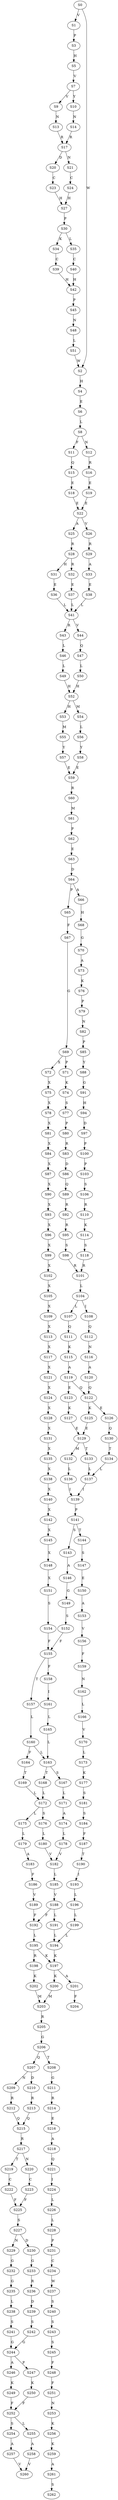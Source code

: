 strict digraph  {
	S0 -> S1 [ label = V ];
	S0 -> S2 [ label = W ];
	S1 -> S3 [ label = P ];
	S2 -> S4 [ label = H ];
	S3 -> S5 [ label = H ];
	S4 -> S6 [ label = E ];
	S5 -> S7 [ label = V ];
	S6 -> S8 [ label = L ];
	S7 -> S9 [ label = V ];
	S7 -> S10 [ label = Y ];
	S8 -> S11 [ label = F ];
	S8 -> S12 [ label = N ];
	S9 -> S13 [ label = N ];
	S10 -> S14 [ label = N ];
	S11 -> S15 [ label = Q ];
	S12 -> S16 [ label = R ];
	S13 -> S17 [ label = R ];
	S14 -> S17 [ label = R ];
	S15 -> S18 [ label = E ];
	S16 -> S19 [ label = E ];
	S17 -> S20 [ label = D ];
	S17 -> S21 [ label = N ];
	S18 -> S22 [ label = E ];
	S19 -> S22 [ label = E ];
	S20 -> S23 [ label = C ];
	S21 -> S24 [ label = C ];
	S22 -> S25 [ label = A ];
	S22 -> S26 [ label = V ];
	S23 -> S27 [ label = H ];
	S24 -> S27 [ label = H ];
	S25 -> S28 [ label = R ];
	S26 -> S29 [ label = R ];
	S27 -> S30 [ label = P ];
	S28 -> S31 [ label = H ];
	S28 -> S32 [ label = R ];
	S29 -> S33 [ label = A ];
	S30 -> S34 [ label = K ];
	S30 -> S35 [ label = L ];
	S31 -> S36 [ label = E ];
	S32 -> S37 [ label = E ];
	S33 -> S38 [ label = E ];
	S34 -> S39 [ label = C ];
	S35 -> S40 [ label = C ];
	S36 -> S41 [ label = L ];
	S37 -> S41 [ label = L ];
	S38 -> S41 [ label = L ];
	S39 -> S42 [ label = H ];
	S40 -> S42 [ label = H ];
	S41 -> S43 [ label = R ];
	S41 -> S44 [ label = V ];
	S42 -> S45 [ label = P ];
	S43 -> S46 [ label = L ];
	S44 -> S47 [ label = Q ];
	S45 -> S48 [ label = N ];
	S46 -> S49 [ label = L ];
	S47 -> S50 [ label = L ];
	S48 -> S51 [ label = L ];
	S49 -> S52 [ label = H ];
	S50 -> S52 [ label = H ];
	S51 -> S2 [ label = W ];
	S52 -> S53 [ label = H ];
	S52 -> S54 [ label = M ];
	S53 -> S55 [ label = M ];
	S54 -> S56 [ label = L ];
	S55 -> S57 [ label = Y ];
	S56 -> S58 [ label = Y ];
	S57 -> S59 [ label = E ];
	S58 -> S59 [ label = E ];
	S59 -> S60 [ label = R ];
	S60 -> S61 [ label = M ];
	S61 -> S62 [ label = P ];
	S62 -> S63 [ label = E ];
	S63 -> S64 [ label = D ];
	S64 -> S65 [ label = P ];
	S64 -> S66 [ label = A ];
	S65 -> S67 [ label = F ];
	S66 -> S68 [ label = H ];
	S67 -> S69 [ label = G ];
	S68 -> S70 [ label = G ];
	S69 -> S71 [ label = P ];
	S69 -> S72 [ label = X ];
	S70 -> S73 [ label = A ];
	S71 -> S74 [ label = K ];
	S72 -> S75 [ label = X ];
	S73 -> S76 [ label = K ];
	S74 -> S77 [ label = S ];
	S75 -> S78 [ label = X ];
	S76 -> S79 [ label = P ];
	S77 -> S80 [ label = P ];
	S78 -> S81 [ label = X ];
	S79 -> S82 [ label = N ];
	S80 -> S83 [ label = R ];
	S81 -> S84 [ label = X ];
	S82 -> S85 [ label = P ];
	S83 -> S86 [ label = D ];
	S84 -> S87 [ label = X ];
	S85 -> S88 [ label = Y ];
	S86 -> S89 [ label = Q ];
	S87 -> S90 [ label = X ];
	S88 -> S91 [ label = G ];
	S89 -> S92 [ label = R ];
	S90 -> S93 [ label = X ];
	S91 -> S94 [ label = H ];
	S92 -> S95 [ label = R ];
	S93 -> S96 [ label = X ];
	S94 -> S97 [ label = D ];
	S95 -> S98 [ label = S ];
	S96 -> S99 [ label = X ];
	S97 -> S100 [ label = P ];
	S98 -> S101 [ label = R ];
	S99 -> S102 [ label = X ];
	S100 -> S103 [ label = P ];
	S101 -> S104 [ label = L ];
	S102 -> S105 [ label = X ];
	S103 -> S106 [ label = S ];
	S104 -> S107 [ label = L ];
	S104 -> S108 [ label = I ];
	S105 -> S109 [ label = X ];
	S106 -> S110 [ label = R ];
	S107 -> S111 [ label = Q ];
	S108 -> S112 [ label = Q ];
	S109 -> S113 [ label = X ];
	S110 -> S114 [ label = K ];
	S111 -> S115 [ label = K ];
	S112 -> S116 [ label = N ];
	S113 -> S117 [ label = X ];
	S114 -> S118 [ label = S ];
	S115 -> S119 [ label = A ];
	S116 -> S120 [ label = A ];
	S117 -> S121 [ label = X ];
	S118 -> S101 [ label = R ];
	S119 -> S122 [ label = Q ];
	S119 -> S123 [ label = E ];
	S120 -> S122 [ label = Q ];
	S121 -> S124 [ label = X ];
	S122 -> S125 [ label = K ];
	S122 -> S126 [ label = E ];
	S123 -> S127 [ label = K ];
	S124 -> S128 [ label = X ];
	S125 -> S129 [ label = E ];
	S126 -> S130 [ label = Q ];
	S127 -> S129 [ label = E ];
	S128 -> S131 [ label = X ];
	S129 -> S132 [ label = M ];
	S129 -> S133 [ label = T ];
	S130 -> S134 [ label = T ];
	S131 -> S135 [ label = X ];
	S132 -> S136 [ label = L ];
	S133 -> S137 [ label = L ];
	S134 -> S137 [ label = L ];
	S135 -> S138 [ label = X ];
	S136 -> S139 [ label = I ];
	S137 -> S139 [ label = I ];
	S138 -> S140 [ label = X ];
	S139 -> S141 [ label = P ];
	S140 -> S142 [ label = X ];
	S141 -> S143 [ label = S ];
	S141 -> S144 [ label = T ];
	S142 -> S145 [ label = X ];
	S143 -> S146 [ label = A ];
	S144 -> S147 [ label = S ];
	S145 -> S148 [ label = X ];
	S146 -> S149 [ label = G ];
	S147 -> S150 [ label = E ];
	S148 -> S151 [ label = X ];
	S149 -> S152 [ label = S ];
	S150 -> S153 [ label = A ];
	S151 -> S154 [ label = S ];
	S152 -> S155 [ label = F ];
	S153 -> S156 [ label = V ];
	S154 -> S155 [ label = F ];
	S155 -> S157 [ label = T ];
	S155 -> S158 [ label = F ];
	S156 -> S159 [ label = F ];
	S157 -> S160 [ label = L ];
	S158 -> S161 [ label = I ];
	S159 -> S162 [ label = N ];
	S160 -> S163 [ label = L ];
	S160 -> S164 [ label = F ];
	S161 -> S165 [ label = L ];
	S162 -> S166 [ label = L ];
	S163 -> S167 [ label = S ];
	S163 -> S168 [ label = T ];
	S164 -> S169 [ label = T ];
	S165 -> S163 [ label = L ];
	S166 -> S170 [ label = V ];
	S167 -> S171 [ label = L ];
	S168 -> S172 [ label = L ];
	S169 -> S172 [ label = L ];
	S170 -> S173 [ label = L ];
	S171 -> S174 [ label = A ];
	S172 -> S175 [ label = L ];
	S172 -> S176 [ label = S ];
	S173 -> S177 [ label = K ];
	S174 -> S178 [ label = L ];
	S175 -> S179 [ label = L ];
	S176 -> S180 [ label = L ];
	S177 -> S181 [ label = S ];
	S178 -> S182 [ label = V ];
	S179 -> S183 [ label = A ];
	S180 -> S182 [ label = V ];
	S181 -> S184 [ label = S ];
	S182 -> S185 [ label = L ];
	S183 -> S186 [ label = F ];
	S184 -> S187 [ label = F ];
	S185 -> S188 [ label = V ];
	S186 -> S189 [ label = V ];
	S187 -> S190 [ label = T ];
	S188 -> S191 [ label = L ];
	S188 -> S192 [ label = F ];
	S189 -> S192 [ label = F ];
	S190 -> S193 [ label = I ];
	S191 -> S194 [ label = L ];
	S192 -> S195 [ label = L ];
	S193 -> S196 [ label = L ];
	S194 -> S197 [ label = K ];
	S195 -> S197 [ label = K ];
	S195 -> S198 [ label = R ];
	S196 -> S199 [ label = L ];
	S197 -> S200 [ label = K ];
	S197 -> S201 [ label = A ];
	S198 -> S202 [ label = K ];
	S199 -> S194 [ label = L ];
	S200 -> S203 [ label = M ];
	S201 -> S204 [ label = F ];
	S202 -> S203 [ label = M ];
	S203 -> S205 [ label = R ];
	S205 -> S206 [ label = G ];
	S206 -> S207 [ label = Q ];
	S206 -> S208 [ label = T ];
	S207 -> S209 [ label = N ];
	S207 -> S210 [ label = D ];
	S208 -> S211 [ label = G ];
	S209 -> S212 [ label = R ];
	S210 -> S213 [ label = R ];
	S211 -> S214 [ label = R ];
	S212 -> S215 [ label = Q ];
	S213 -> S215 [ label = Q ];
	S214 -> S216 [ label = E ];
	S215 -> S217 [ label = R ];
	S216 -> S218 [ label = A ];
	S217 -> S219 [ label = T ];
	S217 -> S220 [ label = N ];
	S218 -> S221 [ label = Q ];
	S219 -> S222 [ label = C ];
	S220 -> S223 [ label = C ];
	S221 -> S224 [ label = I ];
	S222 -> S225 [ label = F ];
	S223 -> S225 [ label = F ];
	S224 -> S226 [ label = L ];
	S225 -> S227 [ label = S ];
	S226 -> S228 [ label = L ];
	S227 -> S229 [ label = N ];
	S227 -> S230 [ label = D ];
	S228 -> S231 [ label = P ];
	S229 -> S232 [ label = G ];
	S230 -> S233 [ label = G ];
	S231 -> S234 [ label = C ];
	S232 -> S235 [ label = G ];
	S233 -> S236 [ label = R ];
	S234 -> S237 [ label = W ];
	S235 -> S238 [ label = L ];
	S236 -> S239 [ label = D ];
	S237 -> S240 [ label = S ];
	S238 -> S241 [ label = S ];
	S239 -> S242 [ label = S ];
	S240 -> S243 [ label = S ];
	S241 -> S244 [ label = G ];
	S242 -> S244 [ label = G ];
	S243 -> S245 [ label = S ];
	S244 -> S246 [ label = A ];
	S244 -> S247 [ label = P ];
	S245 -> S248 [ label = F ];
	S246 -> S249 [ label = K ];
	S247 -> S250 [ label = K ];
	S248 -> S251 [ label = F ];
	S249 -> S252 [ label = F ];
	S250 -> S252 [ label = F ];
	S251 -> S253 [ label = N ];
	S252 -> S254 [ label = S ];
	S252 -> S255 [ label = L ];
	S253 -> S256 [ label = K ];
	S254 -> S257 [ label = A ];
	S255 -> S258 [ label = A ];
	S256 -> S259 [ label = K ];
	S257 -> S260 [ label = V ];
	S258 -> S260 [ label = V ];
	S259 -> S261 [ label = A ];
	S261 -> S262 [ label = S ];
}
